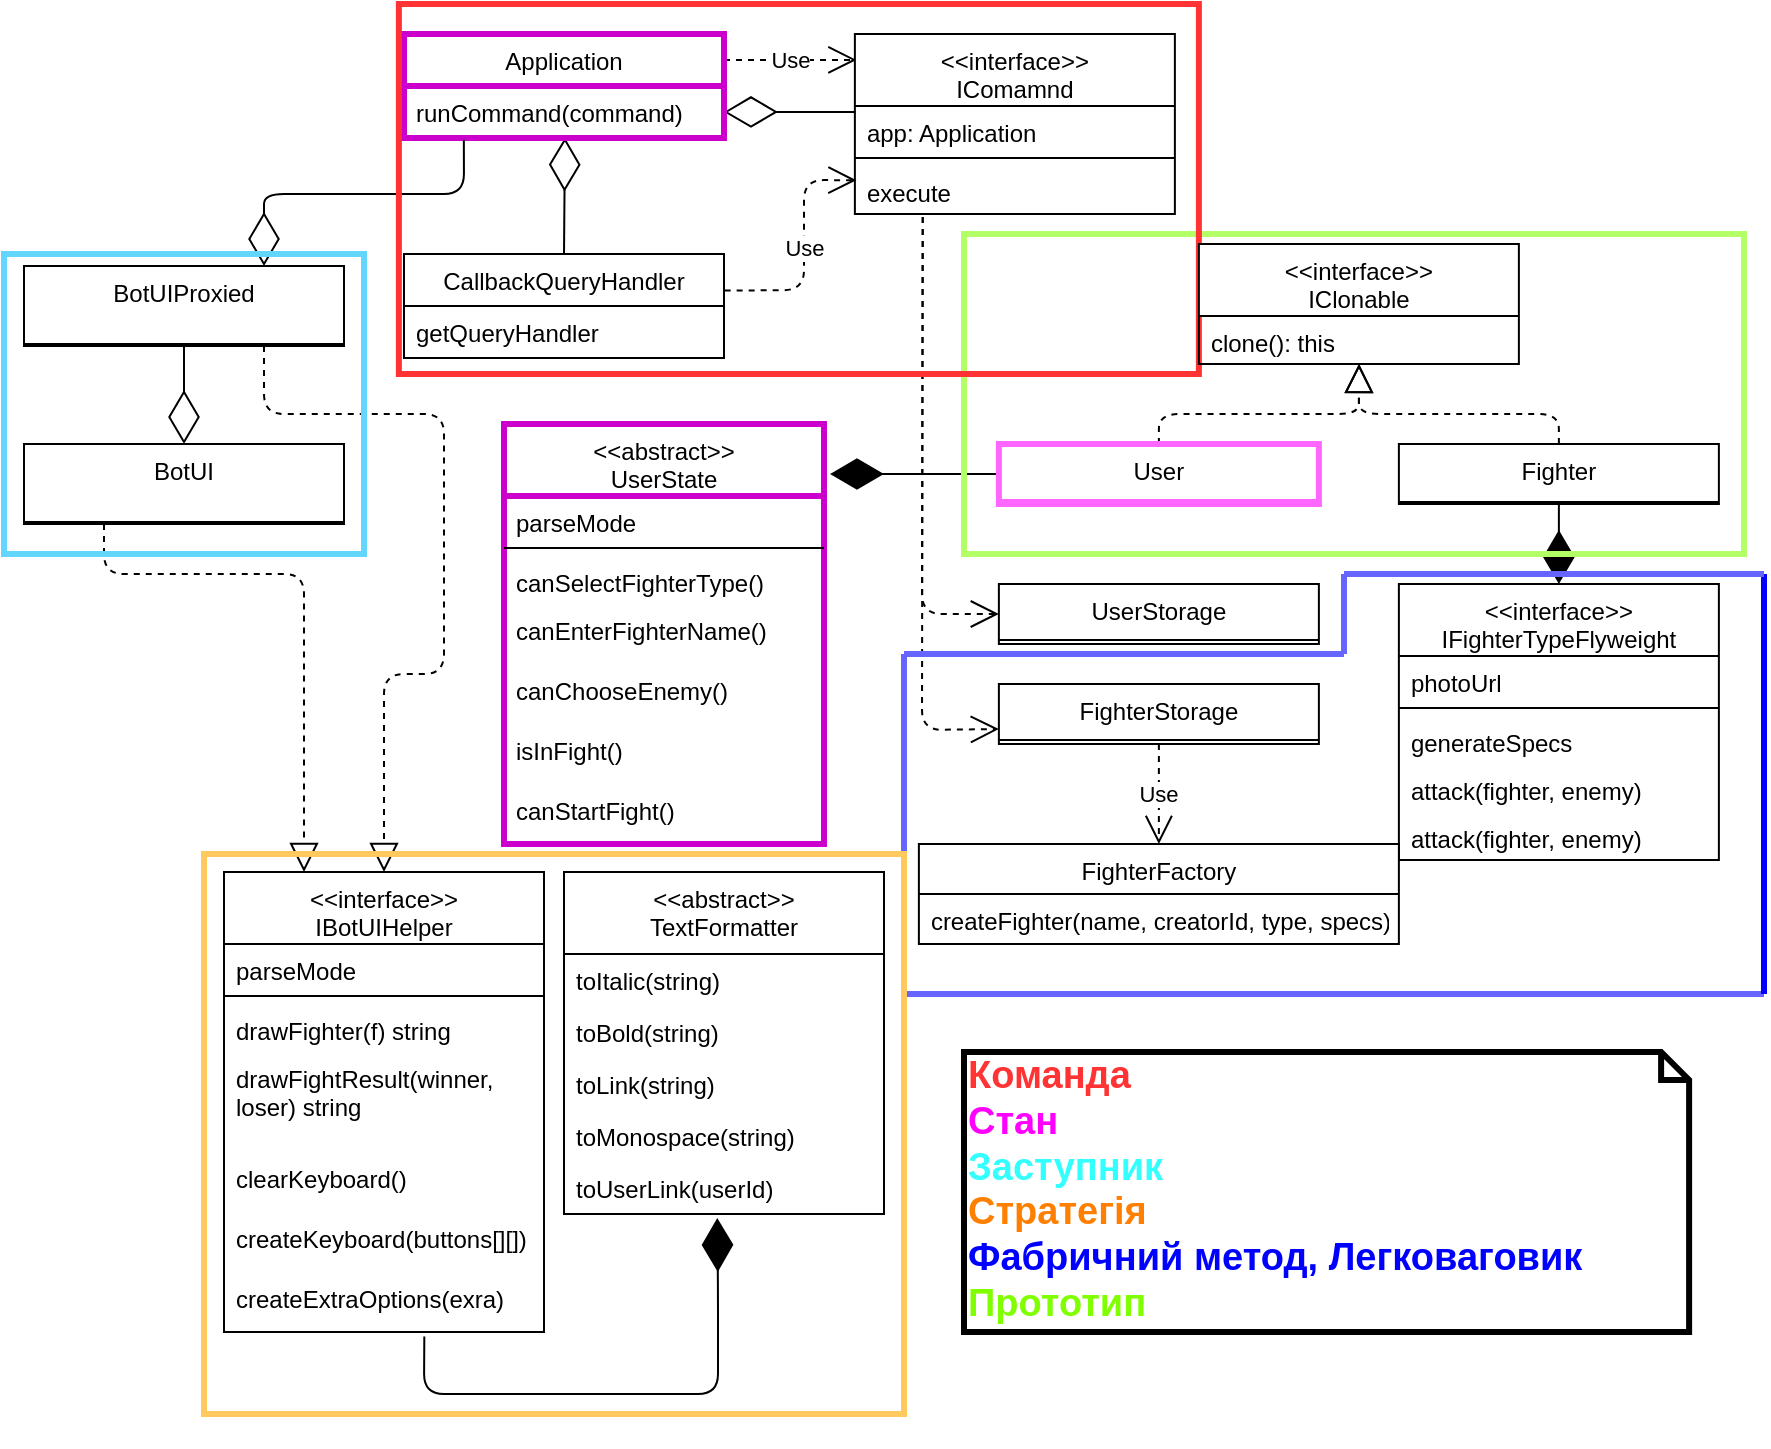 <mxfile version="12.9.14" type="device"><diagram id="C5RBs43oDa-KdzZeNtuy" name="Page-1"><mxGraphModel dx="2244" dy="871" grid="1" gridSize="10" guides="1" tooltips="1" connect="1" arrows="1" fold="1" page="1" pageScale="1" pageWidth="827" pageHeight="1169" math="0" shadow="0"><root><mxCell id="WIyWlLk6GJQsqaUBKTNV-0"/><mxCell id="WIyWlLk6GJQsqaUBKTNV-1" parent="WIyWlLk6GJQsqaUBKTNV-0"/><mxCell id="-OKxoqwKXKNdTfRBxDTT-1" value="Use" style="endArrow=open;endSize=12;dashed=1;html=1;exitX=1;exitY=0.25;exitDx=0;exitDy=0;entryX=0.005;entryY=0.144;entryDx=0;entryDy=0;entryPerimeter=0;" parent="WIyWlLk6GJQsqaUBKTNV-1" source="zkfFHV4jXpPFQw0GAbJ--0" target="zkfFHV4jXpPFQw0GAbJ--17" edge="1"><mxGeometry width="160" relative="1" as="geometry"><mxPoint x="-50" y="200" as="sourcePoint"/><mxPoint x="110" y="200" as="targetPoint"/></mxGeometry></mxCell><mxCell id="-OKxoqwKXKNdTfRBxDTT-5" value="" style="endArrow=diamondThin;endFill=0;endSize=24;html=1;exitX=0.002;exitY=0.134;exitDx=0;exitDy=0;entryX=1;entryY=0.5;entryDx=0;entryDy=0;exitPerimeter=0;" parent="WIyWlLk6GJQsqaUBKTNV-1" source="zkfFHV4jXpPFQw0GAbJ--22" target="zkfFHV4jXpPFQw0GAbJ--1" edge="1"><mxGeometry width="160" relative="1" as="geometry"><mxPoint x="-20" y="100" as="sourcePoint"/><mxPoint x="60" y="110" as="targetPoint"/></mxGeometry></mxCell><mxCell id="-OKxoqwKXKNdTfRBxDTT-6" value="" style="endArrow=diamondThin;endFill=0;endSize=24;html=1;exitX=0.5;exitY=0;exitDx=0;exitDy=0;entryX=0.503;entryY=0.995;entryDx=0;entryDy=0;entryPerimeter=0;" parent="WIyWlLk6GJQsqaUBKTNV-1" source="zkfFHV4jXpPFQw0GAbJ--13" target="zkfFHV4jXpPFQw0GAbJ--1" edge="1"><mxGeometry width="160" relative="1" as="geometry"><mxPoint x="40" y="100" as="sourcePoint"/><mxPoint x="-88" y="100" as="targetPoint"/></mxGeometry></mxCell><mxCell id="-OKxoqwKXKNdTfRBxDTT-7" value="Use" style="endArrow=open;endSize=12;dashed=1;html=1;exitX=1.002;exitY=0.352;exitDx=0;exitDy=0;entryX=0.005;entryY=0.297;entryDx=0;entryDy=0;exitPerimeter=0;entryPerimeter=0;" parent="WIyWlLk6GJQsqaUBKTNV-1" source="zkfFHV4jXpPFQw0GAbJ--13" target="zkfFHV4jXpPFQw0GAbJ--24" edge="1"><mxGeometry width="160" relative="1" as="geometry"><mxPoint x="40" y="120" as="sourcePoint"/><mxPoint x="168.8" y="119.96" as="targetPoint"/><Array as="points"><mxPoint x="80" y="148"/><mxPoint x="80" y="93"/></Array></mxGeometry></mxCell><mxCell id="zkfFHV4jXpPFQw0GAbJ--0" value="Application" style="swimlane;fontStyle=0;align=center;verticalAlign=top;childLayout=stackLayout;horizontal=1;startSize=26;horizontalStack=0;resizeParent=1;resizeLast=0;collapsible=1;marginBottom=0;rounded=0;shadow=0;strokeWidth=3;strokeColor=#CC00CC;" parent="WIyWlLk6GJQsqaUBKTNV-1" vertex="1"><mxGeometry x="-120" y="20" width="160" height="52" as="geometry"><mxRectangle x="230" y="140" width="160" height="26" as="alternateBounds"/></mxGeometry></mxCell><mxCell id="zkfFHV4jXpPFQw0GAbJ--1" value="runCommand(command)" style="text;align=left;verticalAlign=top;spacingLeft=4;spacingRight=4;overflow=hidden;rotatable=0;points=[[0,0.5],[1,0.5]];portConstraint=eastwest;" parent="zkfFHV4jXpPFQw0GAbJ--0" vertex="1"><mxGeometry y="26" width="160" height="26" as="geometry"/></mxCell><mxCell id="zkfFHV4jXpPFQw0GAbJ--13" value="CallbackQueryHandler" style="swimlane;fontStyle=0;align=center;verticalAlign=top;childLayout=stackLayout;horizontal=1;startSize=26;horizontalStack=0;resizeParent=1;resizeLast=0;collapsible=1;marginBottom=0;rounded=0;shadow=0;strokeWidth=1;" parent="WIyWlLk6GJQsqaUBKTNV-1" vertex="1"><mxGeometry x="-120" y="130" width="160" height="52" as="geometry"><mxRectangle x="340" y="380" width="170" height="26" as="alternateBounds"/></mxGeometry></mxCell><mxCell id="zkfFHV4jXpPFQw0GAbJ--14" value="getQueryHandler" style="text;align=left;verticalAlign=top;spacingLeft=4;spacingRight=4;overflow=hidden;rotatable=0;points=[[0,0.5],[1,0.5]];portConstraint=eastwest;" parent="zkfFHV4jXpPFQw0GAbJ--13" vertex="1"><mxGeometry y="26" width="160" height="26" as="geometry"/></mxCell><mxCell id="-OKxoqwKXKNdTfRBxDTT-43" value="" style="endArrow=diamondThin;endFill=0;endSize=24;html=1;exitX=0.187;exitY=1.032;exitDx=0;exitDy=0;exitPerimeter=0;entryX=0.75;entryY=0;entryDx=0;entryDy=0;" parent="WIyWlLk6GJQsqaUBKTNV-1" source="zkfFHV4jXpPFQw0GAbJ--1" target="-OKxoqwKXKNdTfRBxDTT-35" edge="1"><mxGeometry width="160" relative="1" as="geometry"><mxPoint x="-250" y="250" as="sourcePoint"/><mxPoint x="-90" y="250" as="targetPoint"/><Array as="points"><mxPoint x="-90" y="100"/><mxPoint x="-190" y="100"/></Array></mxGeometry></mxCell><mxCell id="-OKxoqwKXKNdTfRBxDTT-44" value="" style="endArrow=block;dashed=1;endFill=0;endSize=12;html=1;exitX=0.75;exitY=1;exitDx=0;exitDy=0;entryX=0.5;entryY=0;entryDx=0;entryDy=0;" parent="WIyWlLk6GJQsqaUBKTNV-1" source="-OKxoqwKXKNdTfRBxDTT-35" target="-OKxoqwKXKNdTfRBxDTT-17" edge="1"><mxGeometry width="160" relative="1" as="geometry"><mxPoint x="-290" y="430" as="sourcePoint"/><mxPoint x="-130" y="430" as="targetPoint"/><Array as="points"><mxPoint x="-190" y="210"/><mxPoint x="-100" y="210"/><mxPoint x="-100" y="340"/><mxPoint x="-130" y="340"/></Array></mxGeometry></mxCell><mxCell id="-OKxoqwKXKNdTfRBxDTT-45" value="" style="endArrow=block;dashed=1;endFill=0;endSize=12;html=1;exitX=0.25;exitY=1;exitDx=0;exitDy=0;entryX=0.25;entryY=0;entryDx=0;entryDy=0;" parent="WIyWlLk6GJQsqaUBKTNV-1" source="-OKxoqwKXKNdTfRBxDTT-26" target="-OKxoqwKXKNdTfRBxDTT-17" edge="1"><mxGeometry width="160" relative="1" as="geometry"><mxPoint x="-330" y="360" as="sourcePoint"/><mxPoint x="-330" y="400" as="targetPoint"/><Array as="points"><mxPoint x="-270" y="290"/><mxPoint x="-170" y="290"/></Array></mxGeometry></mxCell><mxCell id="-OKxoqwKXKNdTfRBxDTT-100" value="" style="endArrow=block;dashed=1;endFill=0;endSize=12;html=1;exitX=0.5;exitY=0;exitDx=0;exitDy=0;entryX=0.5;entryY=1;entryDx=0;entryDy=0;" parent="WIyWlLk6GJQsqaUBKTNV-1" source="-OKxoqwKXKNdTfRBxDTT-55" target="-OKxoqwKXKNdTfRBxDTT-95" edge="1"><mxGeometry width="160" relative="1" as="geometry"><mxPoint x="227.44" y="180" as="sourcePoint"/><mxPoint x="387.44" y="180" as="targetPoint"/><Array as="points"><mxPoint x="257.44" y="210"/><mxPoint x="357.44" y="210"/></Array></mxGeometry></mxCell><mxCell id="-OKxoqwKXKNdTfRBxDTT-101" value="" style="endArrow=block;dashed=1;endFill=0;endSize=12;html=1;exitX=0.5;exitY=0;exitDx=0;exitDy=0;entryX=0.501;entryY=0.997;entryDx=0;entryDy=0;entryPerimeter=0;" parent="WIyWlLk6GJQsqaUBKTNV-1" source="-OKxoqwKXKNdTfRBxDTT-99" target="-OKxoqwKXKNdTfRBxDTT-98" edge="1"><mxGeometry width="160" relative="1" as="geometry"><mxPoint x="227.44" y="180" as="sourcePoint"/><mxPoint x="417.44" y="180" as="targetPoint"/><Array as="points"><mxPoint x="457.44" y="210"/><mxPoint x="357.44" y="210"/></Array></mxGeometry></mxCell><mxCell id="-OKxoqwKXKNdTfRBxDTT-102" value="" style="endArrow=diamondThin;endFill=1;endSize=24;html=1;exitX=0;exitY=0.5;exitDx=0;exitDy=0;" parent="WIyWlLk6GJQsqaUBKTNV-1" source="-OKxoqwKXKNdTfRBxDTT-55" edge="1"><mxGeometry width="160" relative="1" as="geometry"><mxPoint x="87.44" y="225" as="sourcePoint"/><mxPoint x="93" y="240" as="targetPoint"/></mxGeometry></mxCell><mxCell id="-OKxoqwKXKNdTfRBxDTT-113" value="" style="endArrow=diamondThin;endFill=1;endSize=24;html=1;exitX=0.5;exitY=1;exitDx=0;exitDy=0;entryX=0.5;entryY=0;entryDx=0;entryDy=0;" parent="WIyWlLk6GJQsqaUBKTNV-1" source="-OKxoqwKXKNdTfRBxDTT-99" target="-OKxoqwKXKNdTfRBxDTT-108" edge="1"><mxGeometry width="160" relative="1" as="geometry"><mxPoint x="117.44" y="225" as="sourcePoint"/><mxPoint x="277.44" y="225" as="targetPoint"/></mxGeometry></mxCell><mxCell id="-OKxoqwKXKNdTfRBxDTT-132" value="Use" style="endArrow=open;endSize=12;dashed=1;html=1;exitX=0.5;exitY=1;exitDx=0;exitDy=0;entryX=0.5;entryY=0;entryDx=0;entryDy=0;" parent="WIyWlLk6GJQsqaUBKTNV-1" source="-OKxoqwKXKNdTfRBxDTT-129" target="-OKxoqwKXKNdTfRBxDTT-114" edge="1"><mxGeometry width="160" relative="1" as="geometry"><mxPoint x="197.44" y="315" as="sourcePoint"/><mxPoint x="357.44" y="315" as="targetPoint"/></mxGeometry></mxCell><mxCell id="-OKxoqwKXKNdTfRBxDTT-133" value="" style="endArrow=diamondThin;endFill=0;endSize=24;html=1;exitX=0.5;exitY=1;exitDx=0;exitDy=0;entryX=0.5;entryY=0;entryDx=0;entryDy=0;" parent="WIyWlLk6GJQsqaUBKTNV-1" source="-OKxoqwKXKNdTfRBxDTT-35" target="-OKxoqwKXKNdTfRBxDTT-26" edge="1"><mxGeometry width="160" relative="1" as="geometry"><mxPoint x="-180" y="200" as="sourcePoint"/><mxPoint x="-100" y="350" as="targetPoint"/></mxGeometry></mxCell><mxCell id="-OKxoqwKXKNdTfRBxDTT-35" value="BotUIProxied" style="swimlane;fontStyle=0;align=center;verticalAlign=top;childLayout=stackLayout;horizontal=1;startSize=39;horizontalStack=0;resizeParent=1;resizeLast=0;collapsible=1;marginBottom=0;rounded=0;shadow=0;strokeWidth=1;" parent="WIyWlLk6GJQsqaUBKTNV-1" vertex="1"><mxGeometry x="-310" y="136" width="160" height="40" as="geometry"><mxRectangle x="550" y="140" width="160" height="26" as="alternateBounds"/></mxGeometry></mxCell><mxCell id="-OKxoqwKXKNdTfRBxDTT-26" value="BotUI" style="swimlane;fontStyle=0;align=center;verticalAlign=top;childLayout=stackLayout;horizontal=1;startSize=39;horizontalStack=0;resizeParent=1;resizeLast=0;collapsible=1;marginBottom=0;rounded=0;shadow=0;strokeWidth=1;" parent="WIyWlLk6GJQsqaUBKTNV-1" vertex="1"><mxGeometry x="-310" y="225" width="160" height="40" as="geometry"><mxRectangle x="550" y="140" width="160" height="26" as="alternateBounds"/></mxGeometry></mxCell><mxCell id="-OKxoqwKXKNdTfRBxDTT-137" value="" style="endArrow=open;endSize=12;dashed=1;html=1;exitX=0.212;exitY=1.063;exitDx=0;exitDy=0;exitPerimeter=0;entryX=0;entryY=0.5;entryDx=0;entryDy=0;" parent="WIyWlLk6GJQsqaUBKTNV-1" source="zkfFHV4jXpPFQw0GAbJ--24" target="-OKxoqwKXKNdTfRBxDTT-121" edge="1"><mxGeometry width="160" relative="1" as="geometry"><mxPoint x="-12.56" y="260" as="sourcePoint"/><mxPoint x="147.44" y="260" as="targetPoint"/><Array as="points"><mxPoint x="139" y="310"/></Array></mxGeometry></mxCell><mxCell id="-OKxoqwKXKNdTfRBxDTT-138" value="" style="endArrow=open;endSize=12;dashed=1;html=1;exitX=0.212;exitY=1.063;exitDx=0;exitDy=0;exitPerimeter=0;entryX=0;entryY=0.75;entryDx=0;entryDy=0;" parent="WIyWlLk6GJQsqaUBKTNV-1" source="zkfFHV4jXpPFQw0GAbJ--24" target="-OKxoqwKXKNdTfRBxDTT-129" edge="1"><mxGeometry width="160" relative="1" as="geometry"><mxPoint x="206.72" y="160" as="sourcePoint"/><mxPoint x="237.44" y="365.36" as="targetPoint"/><Array as="points"><mxPoint x="139" y="368"/></Array></mxGeometry></mxCell><mxCell id="zkfFHV4jXpPFQw0GAbJ--17" value="&lt;&lt;interface&gt;&gt;&#10;IComamnd" style="swimlane;fontStyle=0;align=center;verticalAlign=top;childLayout=stackLayout;horizontal=1;startSize=36;horizontalStack=0;resizeParent=1;resizeLast=0;collapsible=1;marginBottom=0;rounded=0;shadow=0;strokeWidth=1;" parent="WIyWlLk6GJQsqaUBKTNV-1" vertex="1"><mxGeometry x="105.44" y="20" width="160" height="90" as="geometry"><mxRectangle x="550" y="140" width="160" height="26" as="alternateBounds"/></mxGeometry></mxCell><mxCell id="zkfFHV4jXpPFQw0GAbJ--22" value="app: Application" style="text;align=left;verticalAlign=top;spacingLeft=4;spacingRight=4;overflow=hidden;rotatable=0;points=[[0,0.5],[1,0.5]];portConstraint=eastwest;rounded=0;shadow=0;html=0;" parent="zkfFHV4jXpPFQw0GAbJ--17" vertex="1"><mxGeometry y="36" width="160" height="22" as="geometry"/></mxCell><mxCell id="zkfFHV4jXpPFQw0GAbJ--23" value="" style="line;html=1;strokeWidth=1;align=left;verticalAlign=middle;spacingTop=-1;spacingLeft=3;spacingRight=3;rotatable=0;labelPosition=right;points=[];portConstraint=eastwest;" parent="zkfFHV4jXpPFQw0GAbJ--17" vertex="1"><mxGeometry y="58" width="160" height="8" as="geometry"/></mxCell><mxCell id="zkfFHV4jXpPFQw0GAbJ--24" value="execute" style="text;align=left;verticalAlign=top;spacingLeft=4;spacingRight=4;overflow=hidden;rotatable=0;points=[[0,0.5],[1,0.5]];portConstraint=eastwest;" parent="zkfFHV4jXpPFQw0GAbJ--17" vertex="1"><mxGeometry y="66" width="160" height="24" as="geometry"/></mxCell><mxCell id="-OKxoqwKXKNdTfRBxDTT-99" value="Fighter" style="swimlane;fontStyle=0;align=center;verticalAlign=top;childLayout=stackLayout;horizontal=1;startSize=29;horizontalStack=0;resizeParent=1;resizeLast=0;collapsible=1;marginBottom=0;rounded=0;shadow=0;strokeWidth=1;" parent="WIyWlLk6GJQsqaUBKTNV-1" vertex="1"><mxGeometry x="377.44" y="225" width="160" height="30" as="geometry"><mxRectangle x="550" y="140" width="160" height="26" as="alternateBounds"/></mxGeometry></mxCell><mxCell id="-OKxoqwKXKNdTfRBxDTT-55" value="User" style="swimlane;fontStyle=0;align=center;verticalAlign=top;childLayout=stackLayout;horizontal=1;startSize=29;horizontalStack=0;resizeParent=1;resizeLast=0;collapsible=1;marginBottom=0;rounded=0;shadow=0;strokeWidth=3;strokeColor=#FF66FF;" parent="WIyWlLk6GJQsqaUBKTNV-1" vertex="1"><mxGeometry x="177.44" y="225" width="160" height="30" as="geometry"><mxRectangle x="550" y="140" width="160" height="26" as="alternateBounds"/></mxGeometry></mxCell><mxCell id="-OKxoqwKXKNdTfRBxDTT-121" value="UserStorage" style="swimlane;fontStyle=0;align=center;verticalAlign=top;childLayout=stackLayout;horizontal=1;startSize=28;horizontalStack=0;resizeParent=1;resizeLast=0;collapsible=1;marginBottom=0;rounded=0;shadow=0;strokeWidth=1;" parent="WIyWlLk6GJQsqaUBKTNV-1" vertex="1"><mxGeometry x="177.44" y="295" width="160" height="30" as="geometry"><mxRectangle x="550" y="140" width="160" height="26" as="alternateBounds"/></mxGeometry></mxCell><mxCell id="-OKxoqwKXKNdTfRBxDTT-108" value="&lt;&lt;interface&gt;&gt;&#10;IFighterTypeFlyweight" style="swimlane;fontStyle=0;align=center;verticalAlign=top;childLayout=stackLayout;horizontal=1;startSize=36;horizontalStack=0;resizeParent=1;resizeLast=0;collapsible=1;marginBottom=0;rounded=0;shadow=0;strokeWidth=1;" parent="WIyWlLk6GJQsqaUBKTNV-1" vertex="1"><mxGeometry x="377.44" y="295" width="160" height="138" as="geometry"><mxRectangle x="550" y="140" width="160" height="26" as="alternateBounds"/></mxGeometry></mxCell><mxCell id="-OKxoqwKXKNdTfRBxDTT-109" value="photoUrl" style="text;align=left;verticalAlign=top;spacingLeft=4;spacingRight=4;overflow=hidden;rotatable=0;points=[[0,0.5],[1,0.5]];portConstraint=eastwest;rounded=0;shadow=0;html=0;" parent="-OKxoqwKXKNdTfRBxDTT-108" vertex="1"><mxGeometry y="36" width="160" height="22" as="geometry"/></mxCell><mxCell id="-OKxoqwKXKNdTfRBxDTT-110" value="" style="line;html=1;strokeWidth=1;align=left;verticalAlign=middle;spacingTop=-1;spacingLeft=3;spacingRight=3;rotatable=0;labelPosition=right;points=[];portConstraint=eastwest;" parent="-OKxoqwKXKNdTfRBxDTT-108" vertex="1"><mxGeometry y="58" width="160" height="8" as="geometry"/></mxCell><mxCell id="-OKxoqwKXKNdTfRBxDTT-111" value="generateSpecs" style="text;align=left;verticalAlign=top;spacingLeft=4;spacingRight=4;overflow=hidden;rotatable=0;points=[[0,0.5],[1,0.5]];portConstraint=eastwest;" parent="-OKxoqwKXKNdTfRBxDTT-108" vertex="1"><mxGeometry y="66" width="160" height="24" as="geometry"/></mxCell><mxCell id="-OKxoqwKXKNdTfRBxDTT-147" value="attack(fighter, enemy)" style="text;align=left;verticalAlign=top;spacingLeft=4;spacingRight=4;overflow=hidden;rotatable=0;points=[[0,0.5],[1,0.5]];portConstraint=eastwest;" parent="-OKxoqwKXKNdTfRBxDTT-108" vertex="1"><mxGeometry y="90" width="160" height="24" as="geometry"/></mxCell><mxCell id="-OKxoqwKXKNdTfRBxDTT-112" value="attack(fighter, enemy)" style="text;align=left;verticalAlign=top;spacingLeft=4;spacingRight=4;overflow=hidden;rotatable=0;points=[[0,0.5],[1,0.5]];portConstraint=eastwest;" parent="-OKxoqwKXKNdTfRBxDTT-108" vertex="1"><mxGeometry y="114" width="160" height="24" as="geometry"/></mxCell><mxCell id="-OKxoqwKXKNdTfRBxDTT-129" value="FighterStorage" style="swimlane;fontStyle=0;align=center;verticalAlign=top;childLayout=stackLayout;horizontal=1;startSize=28;horizontalStack=0;resizeParent=1;resizeLast=0;collapsible=1;marginBottom=0;rounded=0;shadow=0;strokeWidth=1;" parent="WIyWlLk6GJQsqaUBKTNV-1" vertex="1"><mxGeometry x="177.44" y="345" width="160" height="30" as="geometry"><mxRectangle x="550" y="140" width="160" height="26" as="alternateBounds"/></mxGeometry></mxCell><mxCell id="-OKxoqwKXKNdTfRBxDTT-114" value="FighterFactory" style="swimlane;fontStyle=0;align=center;verticalAlign=top;childLayout=stackLayout;horizontal=1;startSize=25;horizontalStack=0;resizeParent=1;resizeLast=0;collapsible=1;marginBottom=0;rounded=0;shadow=0;strokeWidth=1;" parent="WIyWlLk6GJQsqaUBKTNV-1" vertex="1"><mxGeometry x="137.44" y="425" width="240" height="50" as="geometry"><mxRectangle x="550" y="140" width="160" height="26" as="alternateBounds"/></mxGeometry></mxCell><mxCell id="-OKxoqwKXKNdTfRBxDTT-117" value="createFighter(name, creatorId, type, specs)" style="text;align=left;verticalAlign=top;spacingLeft=4;spacingRight=4;overflow=hidden;rotatable=0;points=[[0,0.5],[1,0.5]];portConstraint=eastwest;" parent="-OKxoqwKXKNdTfRBxDTT-114" vertex="1"><mxGeometry y="25" width="240" height="24" as="geometry"/></mxCell><mxCell id="-OKxoqwKXKNdTfRBxDTT-141" value="" style="endArrow=diamondThin;endFill=1;endSize=24;html=1;exitX=0.626;exitY=1.076;exitDx=0;exitDy=0;exitPerimeter=0;entryX=0.479;entryY=1.077;entryDx=0;entryDy=0;entryPerimeter=0;" parent="WIyWlLk6GJQsqaUBKTNV-1" source="-OKxoqwKXKNdTfRBxDTT-24" target="-OKxoqwKXKNdTfRBxDTT-10" edge="1"><mxGeometry width="160" relative="1" as="geometry"><mxPoint x="-100" y="440" as="sourcePoint"/><mxPoint x="60" y="440" as="targetPoint"/><Array as="points"><mxPoint x="-110" y="700"/><mxPoint x="37" y="700"/><mxPoint x="37" y="650"/></Array></mxGeometry></mxCell><mxCell id="zkfFHV4jXpPFQw0GAbJ--6" value="&lt;&lt;abstract&gt;&gt;&#10;TextFormatter" style="swimlane;fontStyle=0;align=center;verticalAlign=top;childLayout=stackLayout;horizontal=1;startSize=41;horizontalStack=0;resizeParent=1;resizeLast=0;collapsible=1;marginBottom=0;rounded=0;shadow=0;strokeWidth=1;" parent="WIyWlLk6GJQsqaUBKTNV-1" vertex="1"><mxGeometry x="-40" y="439" width="160" height="171" as="geometry"><mxRectangle x="130" y="380" width="160" height="26" as="alternateBounds"/></mxGeometry></mxCell><mxCell id="zkfFHV4jXpPFQw0GAbJ--10" value="toItalic(string)" style="text;align=left;verticalAlign=top;spacingLeft=4;spacingRight=4;overflow=hidden;rotatable=0;points=[[0,0.5],[1,0.5]];portConstraint=eastwest;fontStyle=0" parent="zkfFHV4jXpPFQw0GAbJ--6" vertex="1"><mxGeometry y="41" width="160" height="26" as="geometry"/></mxCell><mxCell id="zkfFHV4jXpPFQw0GAbJ--11" value="toBold(string)" style="text;align=left;verticalAlign=top;spacingLeft=4;spacingRight=4;overflow=hidden;rotatable=0;points=[[0,0.5],[1,0.5]];portConstraint=eastwest;" parent="zkfFHV4jXpPFQw0GAbJ--6" vertex="1"><mxGeometry y="67" width="160" height="26" as="geometry"/></mxCell><mxCell id="-OKxoqwKXKNdTfRBxDTT-8" value="toLink(string)" style="text;align=left;verticalAlign=top;spacingLeft=4;spacingRight=4;overflow=hidden;rotatable=0;points=[[0,0.5],[1,0.5]];portConstraint=eastwest;" parent="zkfFHV4jXpPFQw0GAbJ--6" vertex="1"><mxGeometry y="93" width="160" height="26" as="geometry"/></mxCell><mxCell id="-OKxoqwKXKNdTfRBxDTT-9" value="toMonospace(string)" style="text;align=left;verticalAlign=top;spacingLeft=4;spacingRight=4;overflow=hidden;rotatable=0;points=[[0,0.5],[1,0.5]];portConstraint=eastwest;" parent="zkfFHV4jXpPFQw0GAbJ--6" vertex="1"><mxGeometry y="119" width="160" height="26" as="geometry"/></mxCell><mxCell id="-OKxoqwKXKNdTfRBxDTT-10" value="toUserLink(userId)" style="text;align=left;verticalAlign=top;spacingLeft=4;spacingRight=4;overflow=hidden;rotatable=0;points=[[0,0.5],[1,0.5]];portConstraint=eastwest;" parent="zkfFHV4jXpPFQw0GAbJ--6" vertex="1"><mxGeometry y="145" width="160" height="26" as="geometry"/></mxCell><mxCell id="-OKxoqwKXKNdTfRBxDTT-144" value="" style="rounded=0;whiteSpace=wrap;html=1;fillColor=none;strokeColor=#B3FF66;strokeWidth=3;" parent="WIyWlLk6GJQsqaUBKTNV-1" vertex="1"><mxGeometry x="160" y="120" width="390" height="160" as="geometry"/></mxCell><mxCell id="-OKxoqwKXKNdTfRBxDTT-145" value="" style="endArrow=none;html=1;strokeColor=#6666FF;strokeWidth=3;" parent="WIyWlLk6GJQsqaUBKTNV-1" edge="1"><mxGeometry width="50" height="50" relative="1" as="geometry"><mxPoint x="130" y="500" as="sourcePoint"/><mxPoint x="130" y="330" as="targetPoint"/></mxGeometry></mxCell><mxCell id="-OKxoqwKXKNdTfRBxDTT-146" value="" style="endArrow=none;html=1;strokeColor=#6666FF;strokeWidth=3;" parent="WIyWlLk6GJQsqaUBKTNV-1" edge="1"><mxGeometry width="50" height="50" relative="1" as="geometry"><mxPoint x="130" y="330" as="sourcePoint"/><mxPoint x="350" y="330" as="targetPoint"/></mxGeometry></mxCell><mxCell id="-OKxoqwKXKNdTfRBxDTT-148" value="" style="endArrow=none;html=1;strokeColor=#6666FF;strokeWidth=3;" parent="WIyWlLk6GJQsqaUBKTNV-1" edge="1"><mxGeometry width="50" height="50" relative="1" as="geometry"><mxPoint x="350" y="330" as="sourcePoint"/><mxPoint x="350" y="290" as="targetPoint"/></mxGeometry></mxCell><mxCell id="-OKxoqwKXKNdTfRBxDTT-149" value="" style="endArrow=none;html=1;strokeColor=#6666FF;strokeWidth=3;" parent="WIyWlLk6GJQsqaUBKTNV-1" edge="1"><mxGeometry width="50" height="50" relative="1" as="geometry"><mxPoint x="130" y="500" as="sourcePoint"/><mxPoint x="560" y="500" as="targetPoint"/></mxGeometry></mxCell><mxCell id="-OKxoqwKXKNdTfRBxDTT-150" value="" style="endArrow=none;html=1;strokeColor=#0000FF;strokeWidth=3;" parent="WIyWlLk6GJQsqaUBKTNV-1" edge="1"><mxGeometry width="50" height="50" relative="1" as="geometry"><mxPoint x="560" y="500" as="sourcePoint"/><mxPoint x="560" y="290" as="targetPoint"/></mxGeometry></mxCell><mxCell id="-OKxoqwKXKNdTfRBxDTT-151" value="" style="endArrow=none;html=1;strokeColor=#6666FF;strokeWidth=3;" parent="WIyWlLk6GJQsqaUBKTNV-1" edge="1"><mxGeometry width="50" height="50" relative="1" as="geometry"><mxPoint x="560" y="290" as="sourcePoint"/><mxPoint x="350" y="290" as="targetPoint"/></mxGeometry></mxCell><mxCell id="-OKxoqwKXKNdTfRBxDTT-153" value="" style="rounded=0;whiteSpace=wrap;html=1;strokeColor=#FF3333;strokeWidth=3;fillColor=none;" parent="WIyWlLk6GJQsqaUBKTNV-1" vertex="1"><mxGeometry x="-122.56" y="5" width="400" height="185" as="geometry"/></mxCell><mxCell id="-OKxoqwKXKNdTfRBxDTT-95" value="&lt;&lt;interface&gt;&gt;&#10;IClonable" style="swimlane;fontStyle=0;align=center;verticalAlign=top;childLayout=stackLayout;horizontal=1;startSize=36;horizontalStack=0;resizeParent=1;resizeLast=0;collapsible=1;marginBottom=0;rounded=0;shadow=0;strokeWidth=1;" parent="WIyWlLk6GJQsqaUBKTNV-1" vertex="1"><mxGeometry x="277.44" y="125" width="160" height="60" as="geometry"><mxRectangle x="550" y="140" width="160" height="26" as="alternateBounds"/></mxGeometry></mxCell><mxCell id="-OKxoqwKXKNdTfRBxDTT-98" value="clone(): this" style="text;align=left;verticalAlign=top;spacingLeft=4;spacingRight=4;overflow=hidden;rotatable=0;points=[[0,0.5],[1,0.5]];portConstraint=eastwest;" parent="-OKxoqwKXKNdTfRBxDTT-95" vertex="1"><mxGeometry y="36" width="160" height="24" as="geometry"/></mxCell><mxCell id="-OKxoqwKXKNdTfRBxDTT-17" value="&lt;&lt;interface&gt;&gt;&#10;IBotUIHelper" style="swimlane;fontStyle=0;align=center;verticalAlign=top;childLayout=stackLayout;horizontal=1;startSize=36;horizontalStack=0;resizeParent=1;resizeLast=0;collapsible=1;marginBottom=0;rounded=0;shadow=0;strokeWidth=1;" parent="WIyWlLk6GJQsqaUBKTNV-1" vertex="1"><mxGeometry x="-210" y="439" width="160" height="230" as="geometry"><mxRectangle x="550" y="140" width="160" height="26" as="alternateBounds"/></mxGeometry></mxCell><mxCell id="-OKxoqwKXKNdTfRBxDTT-18" value="parseMode" style="text;align=left;verticalAlign=top;spacingLeft=4;spacingRight=4;overflow=hidden;rotatable=0;points=[[0,0.5],[1,0.5]];portConstraint=eastwest;rounded=0;shadow=0;html=0;" parent="-OKxoqwKXKNdTfRBxDTT-17" vertex="1"><mxGeometry y="36" width="160" height="22" as="geometry"/></mxCell><mxCell id="-OKxoqwKXKNdTfRBxDTT-19" value="" style="line;html=1;strokeWidth=1;align=left;verticalAlign=middle;spacingTop=-1;spacingLeft=3;spacingRight=3;rotatable=0;labelPosition=right;points=[];portConstraint=eastwest;" parent="-OKxoqwKXKNdTfRBxDTT-17" vertex="1"><mxGeometry y="58" width="160" height="8" as="geometry"/></mxCell><mxCell id="-OKxoqwKXKNdTfRBxDTT-20" value="drawFighter(f) string" style="text;align=left;verticalAlign=top;spacingLeft=4;spacingRight=4;overflow=hidden;rotatable=0;points=[[0,0.5],[1,0.5]];portConstraint=eastwest;" parent="-OKxoqwKXKNdTfRBxDTT-17" vertex="1"><mxGeometry y="66" width="160" height="24" as="geometry"/></mxCell><mxCell id="-OKxoqwKXKNdTfRBxDTT-21" value="drawFightResult(winner, &#10;loser) string" style="text;align=left;verticalAlign=top;spacingLeft=4;spacingRight=4;overflow=hidden;rotatable=0;points=[[0,0.5],[1,0.5]];portConstraint=eastwest;" parent="-OKxoqwKXKNdTfRBxDTT-17" vertex="1"><mxGeometry y="90" width="160" height="50" as="geometry"/></mxCell><mxCell id="-OKxoqwKXKNdTfRBxDTT-22" value="clearKeyboard()" style="text;align=left;verticalAlign=top;spacingLeft=4;spacingRight=4;overflow=hidden;rotatable=0;points=[[0,0.5],[1,0.5]];portConstraint=eastwest;" parent="-OKxoqwKXKNdTfRBxDTT-17" vertex="1"><mxGeometry y="140" width="160" height="30" as="geometry"/></mxCell><mxCell id="-OKxoqwKXKNdTfRBxDTT-23" value="createKeyboard(buttons[][])" style="text;align=left;verticalAlign=top;spacingLeft=4;spacingRight=4;overflow=hidden;rotatable=0;points=[[0,0.5],[1,0.5]];portConstraint=eastwest;" parent="-OKxoqwKXKNdTfRBxDTT-17" vertex="1"><mxGeometry y="170" width="160" height="30" as="geometry"/></mxCell><mxCell id="-OKxoqwKXKNdTfRBxDTT-24" value="createExtraOptions(exra)" style="text;align=left;verticalAlign=top;spacingLeft=4;spacingRight=4;overflow=hidden;rotatable=0;points=[[0,0.5],[1,0.5]];portConstraint=eastwest;" parent="-OKxoqwKXKNdTfRBxDTT-17" vertex="1"><mxGeometry y="200" width="160" height="30" as="geometry"/></mxCell><mxCell id="-OKxoqwKXKNdTfRBxDTT-47" value="&lt;&lt;abstract&gt;&gt;&#10;UserState" style="swimlane;fontStyle=0;align=center;verticalAlign=top;childLayout=stackLayout;horizontal=1;startSize=36;horizontalStack=0;resizeParent=1;resizeLast=0;collapsible=1;marginBottom=0;rounded=0;shadow=0;strokeWidth=3;strokeColor=#CC00CC;" parent="WIyWlLk6GJQsqaUBKTNV-1" vertex="1"><mxGeometry x="-70" y="215" width="160" height="210" as="geometry"><mxRectangle x="550" y="140" width="160" height="26" as="alternateBounds"/></mxGeometry></mxCell><mxCell id="-OKxoqwKXKNdTfRBxDTT-48" value="parseMode" style="text;align=left;verticalAlign=top;spacingLeft=4;spacingRight=4;overflow=hidden;rotatable=0;points=[[0,0.5],[1,0.5]];portConstraint=eastwest;rounded=0;shadow=0;html=0;" parent="-OKxoqwKXKNdTfRBxDTT-47" vertex="1"><mxGeometry y="36" width="160" height="22" as="geometry"/></mxCell><mxCell id="-OKxoqwKXKNdTfRBxDTT-49" value="" style="line;html=1;strokeWidth=1;align=left;verticalAlign=middle;spacingTop=-1;spacingLeft=3;spacingRight=3;rotatable=0;labelPosition=right;points=[];portConstraint=eastwest;" parent="-OKxoqwKXKNdTfRBxDTT-47" vertex="1"><mxGeometry y="58" width="160" height="8" as="geometry"/></mxCell><mxCell id="-OKxoqwKXKNdTfRBxDTT-50" value="canSelectFighterType()" style="text;align=left;verticalAlign=top;spacingLeft=4;spacingRight=4;overflow=hidden;rotatable=0;points=[[0,0.5],[1,0.5]];portConstraint=eastwest;" parent="-OKxoqwKXKNdTfRBxDTT-47" vertex="1"><mxGeometry y="66" width="160" height="24" as="geometry"/></mxCell><mxCell id="-OKxoqwKXKNdTfRBxDTT-51" value="canEnterFighterName()" style="text;align=left;verticalAlign=top;spacingLeft=4;spacingRight=4;overflow=hidden;rotatable=0;points=[[0,0.5],[1,0.5]];portConstraint=eastwest;" parent="-OKxoqwKXKNdTfRBxDTT-47" vertex="1"><mxGeometry y="90" width="160" height="30" as="geometry"/></mxCell><mxCell id="-OKxoqwKXKNdTfRBxDTT-52" value="canChooseEnemy()" style="text;align=left;verticalAlign=top;spacingLeft=4;spacingRight=4;overflow=hidden;rotatable=0;points=[[0,0.5],[1,0.5]];portConstraint=eastwest;" parent="-OKxoqwKXKNdTfRBxDTT-47" vertex="1"><mxGeometry y="120" width="160" height="30" as="geometry"/></mxCell><mxCell id="-OKxoqwKXKNdTfRBxDTT-53" value="isInFight()" style="text;align=left;verticalAlign=top;spacingLeft=4;spacingRight=4;overflow=hidden;rotatable=0;points=[[0,0.5],[1,0.5]];portConstraint=eastwest;" parent="-OKxoqwKXKNdTfRBxDTT-47" vertex="1"><mxGeometry y="150" width="160" height="30" as="geometry"/></mxCell><mxCell id="-OKxoqwKXKNdTfRBxDTT-54" value="canStartFight()" style="text;align=left;verticalAlign=top;spacingLeft=4;spacingRight=4;overflow=hidden;rotatable=0;points=[[0,0.5],[1,0.5]];portConstraint=eastwest;" parent="-OKxoqwKXKNdTfRBxDTT-47" vertex="1"><mxGeometry y="180" width="160" height="30" as="geometry"/></mxCell><mxCell id="-OKxoqwKXKNdTfRBxDTT-154" value="" style="rounded=0;whiteSpace=wrap;html=1;strokeColor=#63D6FF;strokeWidth=3;fillColor=none;" parent="WIyWlLk6GJQsqaUBKTNV-1" vertex="1"><mxGeometry x="-320" y="130" width="180" height="150" as="geometry"/></mxCell><mxCell id="-OKxoqwKXKNdTfRBxDTT-155" value="" style="rounded=0;whiteSpace=wrap;html=1;strokeColor=#FFC95E;strokeWidth=3;fillColor=none;" parent="WIyWlLk6GJQsqaUBKTNV-1" vertex="1"><mxGeometry x="-220" y="430" width="350" height="280" as="geometry"/></mxCell><mxCell id="-OKxoqwKXKNdTfRBxDTT-157" value="&lt;font style=&quot;font-size: 19px&quot;&gt;&lt;b&gt;&lt;font color=&quot;#ff3333&quot;&gt;Команда&lt;/font&gt;&lt;br&gt;&lt;font color=&quot;#ff00ff&quot;&gt;Стан&lt;/font&gt;&lt;br&gt;&lt;font color=&quot;#33ffff&quot;&gt;Заступник&lt;/font&gt;&lt;br&gt;&lt;font color=&quot;#ff8000&quot;&gt;Стратегія&lt;br&gt;&lt;/font&gt;&lt;font color=&quot;#0000ff&quot;&gt;Фабричний метод, Легковаговик&lt;br&gt;&lt;/font&gt;&lt;font color=&quot;#80ff00&quot;&gt;Прототип&lt;/font&gt;&lt;/b&gt;&lt;br&gt;&lt;/font&gt;" style="shape=note;whiteSpace=wrap;html=1;size=14;verticalAlign=top;align=left;spacingTop=-6;strokeWidth=3;" parent="WIyWlLk6GJQsqaUBKTNV-1" vertex="1"><mxGeometry x="160" y="529" width="362.56" height="140" as="geometry"/></mxCell></root></mxGraphModel></diagram></mxfile>